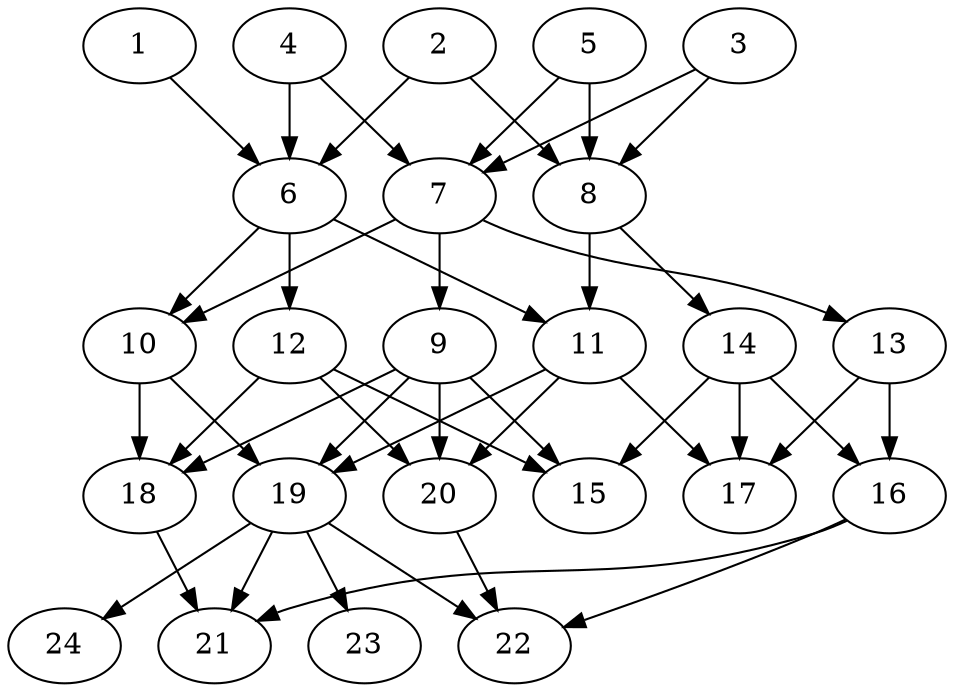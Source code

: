 // DAG (tier=2-normal, mode=compute, n=24, ccr=0.394, fat=0.648, density=0.485, regular=0.433, jump=0.121, mindata=524288, maxdata=8388608)
// DAG automatically generated by daggen at Sun Aug 24 16:33:33 2025
// /home/ermia/Project/Environments/daggen/bin/daggen --dot --ccr 0.394 --fat 0.648 --regular 0.433 --density 0.485 --jump 0.121 --mindata 524288 --maxdata 8388608 -n 24 
digraph G {
  1 [size="30129745657608000", alpha="0.01", expect_size="15064872828804000"]
  1 -> 6 [size ="558834334564352"]
  2 [size="469529541606008832", alpha="0.07", expect_size="234764770803004416"]
  2 -> 6 [size ="171458458288128"]
  2 -> 8 [size ="171458458288128"]
  3 [size="115438701697302528000", alpha="0.20", expect_size="57719350848651264000"]
  3 -> 7 [size ="189666636595200"]
  3 -> 8 [size ="189666636595200"]
  4 [size="4303490738491327", alpha="0.07", expect_size="2151745369245663"]
  4 -> 6 [size ="9766361366528"]
  4 -> 7 [size ="9766361366528"]
  5 [size="3349416446699199", alpha="0.11", expect_size="1674708223349599"]
  5 -> 7 [size ="62290657280000"]
  5 -> 8 [size ="62290657280000"]
  6 [size="224470129019914720", alpha="0.18", expect_size="112235064509957360"]
  6 -> 10 [size ="116397178880000"]
  6 -> 11 [size ="116397178880000"]
  6 -> 12 [size ="116397178880000"]
  7 [size="139318575007739168", alpha="0.15", expect_size="69659287503869584"]
  7 -> 9 [size ="260723179520000"]
  7 -> 10 [size ="260723179520000"]
  7 -> 13 [size ="260723179520000"]
  8 [size="325724464450803136", alpha="0.11", expect_size="162862232225401568"]
  8 -> 11 [size ="185698825011200"]
  8 -> 14 [size ="185698825011200"]
  9 [size="248099868588949024", alpha="0.18", expect_size="124049934294474512"]
  9 -> 15 [size ="99787533713408"]
  9 -> 18 [size ="99787533713408"]
  9 -> 19 [size ="99787533713408"]
  9 -> 20 [size ="99787533713408"]
  10 [size="361392046096341008384", alpha="0.08", expect_size="180696023048170504192"]
  10 -> 18 [size ="405890649817088"]
  10 -> 19 [size ="405890649817088"]
  11 [size="591508760088098", alpha="0.07", expect_size="295754380044049"]
  11 -> 17 [size ="52386865348608"]
  11 -> 19 [size ="52386865348608"]
  11 -> 20 [size ="52386865348608"]
  12 [size="2767019592608907264", alpha="0.08", expect_size="1383509796304453632"]
  12 -> 15 [size ="15767571529728"]
  12 -> 18 [size ="15767571529728"]
  12 -> 20 [size ="15767571529728"]
  13 [size="1709085425635742", alpha="0.17", expect_size="854542712817871"]
  13 -> 16 [size ="132678661701632"]
  13 -> 17 [size ="132678661701632"]
  14 [size="247574726794524229632", alpha="0.08", expect_size="123787363397262114816"]
  14 -> 15 [size ="315423606177792"]
  14 -> 16 [size ="315423606177792"]
  14 -> 17 [size ="315423606177792"]
  15 [size="477040601444312960", alpha="0.02", expect_size="238520300722156480"]
  16 [size="89545961498283606016", alpha="0.18", expect_size="44772980749141803008"]
  16 -> 21 [size ="160123100069888"]
  16 -> 22 [size ="160123100069888"]
  17 [size="3078403664627553", alpha="0.07", expect_size="1539201832313776"]
  18 [size="445775660674187264000", alpha="0.03", expect_size="222887830337093632000"]
  18 -> 21 [size ="466839456972800"]
  19 [size="6735641336126630", alpha="0.04", expect_size="3367820668063315"]
  19 -> 21 [size ="11879107788800"]
  19 -> 22 [size ="11879107788800"]
  19 -> 23 [size ="11879107788800"]
  19 -> 24 [size ="11879107788800"]
  20 [size="6220481493536135", alpha="0.04", expect_size="3110240746768067"]
  20 -> 22 [size ="323082505945088"]
  21 [size="2338270003822018", alpha="0.00", expect_size="1169135001911009"]
  22 [size="30487903939111440", alpha="0.10", expect_size="15243951969555720"]
  23 [size="13630271373687320", alpha="0.06", expect_size="6815135686843660"]
  24 [size="5883785163548131328", alpha="0.13", expect_size="2941892581774065664"]
}